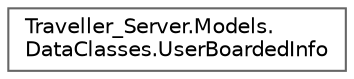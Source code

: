 digraph "Graphical Class Hierarchy"
{
 // LATEX_PDF_SIZE
  bgcolor="transparent";
  edge [fontname=Helvetica,fontsize=10,labelfontname=Helvetica,labelfontsize=10];
  node [fontname=Helvetica,fontsize=10,shape=box,height=0.2,width=0.4];
  rankdir="LR";
  Node0 [label="Traveller_Server.Models.\lDataClasses.UserBoardedInfo",height=0.2,width=0.4,color="grey40", fillcolor="white", style="filled",URL="$class_traveller___server_1_1_models_1_1_data_classes_1_1_user_boarded_info.html",tooltip="Class that represents the information about a user currently boarded in a transport...."];
}
